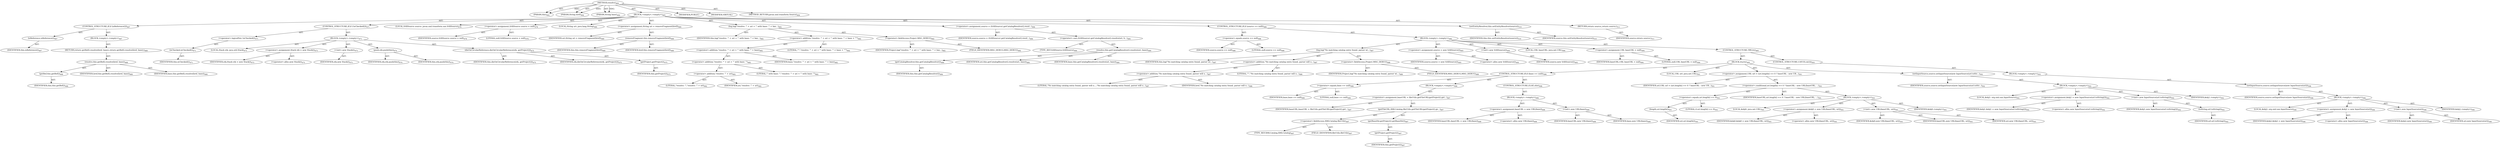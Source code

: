 digraph "resolve" {  
"111669149711" [label = <(METHOD,resolve)<SUB>464</SUB>> ]
"115964117006" [label = <(PARAM,this)<SUB>464</SUB>> ]
"115964117034" [label = <(PARAM,String href)<SUB>464</SUB>> ]
"115964117035" [label = <(PARAM,String base)<SUB>464</SUB>> ]
"25769803808" [label = <(BLOCK,&lt;empty&gt;,&lt;empty&gt;)<SUB>465</SUB>> ]
"47244640273" [label = <(CONTROL_STRUCTURE,IF,if (isReference()))<SUB>467</SUB>> ]
"30064771200" [label = <(isReference,isReference())<SUB>467</SUB>> ]
"68719476790" [label = <(IDENTIFIER,this,isReference())<SUB>467</SUB>> ]
"25769803809" [label = <(BLOCK,&lt;empty&gt;,&lt;empty&gt;)<SUB>467</SUB>> ]
"146028888071" [label = <(RETURN,return getRef().resolve(href, base);,return getRef().resolve(href, base);)<SUB>468</SUB>> ]
"30064771201" [label = <(resolve,this.getRef().resolve(href, base))<SUB>468</SUB>> ]
"30064771202" [label = <(getRef,this.getRef())<SUB>468</SUB>> ]
"68719476791" [label = <(IDENTIFIER,this,this.getRef())<SUB>468</SUB>> ]
"68719476902" [label = <(IDENTIFIER,href,this.getRef().resolve(href, base))<SUB>468</SUB>> ]
"68719476903" [label = <(IDENTIFIER,base,this.getRef().resolve(href, base))<SUB>468</SUB>> ]
"47244640274" [label = <(CONTROL_STRUCTURE,IF,if (!isChecked()))<SUB>471</SUB>> ]
"30064771203" [label = <(&lt;operator&gt;.logicalNot,!isChecked())<SUB>471</SUB>> ]
"30064771204" [label = <(isChecked,isChecked())<SUB>471</SUB>> ]
"68719476792" [label = <(IDENTIFIER,this,isChecked())<SUB>471</SUB>> ]
"25769803810" [label = <(BLOCK,&lt;empty&gt;,&lt;empty&gt;)<SUB>471</SUB>> ]
"94489280519" [label = <(LOCAL,Stack stk: java.util.Stack)<SUB>473</SUB>> ]
"30064771205" [label = <(&lt;operator&gt;.assignment,Stack stk = new Stack())<SUB>473</SUB>> ]
"68719476904" [label = <(IDENTIFIER,stk,Stack stk = new Stack())<SUB>473</SUB>> ]
"30064771206" [label = <(&lt;operator&gt;.alloc,new Stack())<SUB>473</SUB>> ]
"30064771207" [label = <(&lt;init&gt;,new Stack())<SUB>473</SUB>> ]
"68719476905" [label = <(IDENTIFIER,stk,new Stack())<SUB>473</SUB>> ]
"30064771208" [label = <(push,stk.push(this))<SUB>474</SUB>> ]
"68719476906" [label = <(IDENTIFIER,stk,stk.push(this))<SUB>474</SUB>> ]
"68719476793" [label = <(IDENTIFIER,this,stk.push(this))<SUB>474</SUB>> ]
"30064771209" [label = <(dieOnCircularReference,dieOnCircularReference(stk, getProject()))<SUB>475</SUB>> ]
"68719476795" [label = <(IDENTIFIER,this,dieOnCircularReference(stk, getProject()))<SUB>475</SUB>> ]
"68719476907" [label = <(IDENTIFIER,stk,dieOnCircularReference(stk, getProject()))<SUB>475</SUB>> ]
"30064771210" [label = <(getProject,getProject())<SUB>475</SUB>> ]
"68719476794" [label = <(IDENTIFIER,this,getProject())<SUB>475</SUB>> ]
"94489280520" [label = <(LOCAL,SAXSource source: javax.xml.transform.sax.SAXSource)<SUB>478</SUB>> ]
"30064771211" [label = <(&lt;operator&gt;.assignment,SAXSource source = null)<SUB>478</SUB>> ]
"68719476908" [label = <(IDENTIFIER,source,SAXSource source = null)<SUB>478</SUB>> ]
"90194313234" [label = <(LITERAL,null,SAXSource source = null)<SUB>478</SUB>> ]
"94489280521" [label = <(LOCAL,String uri: java.lang.String)<SUB>480</SUB>> ]
"30064771212" [label = <(&lt;operator&gt;.assignment,String uri = removeFragment(href))<SUB>480</SUB>> ]
"68719476909" [label = <(IDENTIFIER,uri,String uri = removeFragment(href))<SUB>480</SUB>> ]
"30064771213" [label = <(removeFragment,this.removeFragment(href))<SUB>480</SUB>> ]
"68719476796" [label = <(IDENTIFIER,this,this.removeFragment(href))<SUB>480</SUB>> ]
"68719476910" [label = <(IDENTIFIER,href,this.removeFragment(href))<SUB>480</SUB>> ]
"30064771214" [label = <(log,log(&quot;resolve: '&quot; + uri + &quot;' with base: '&quot; + bas...)<SUB>482</SUB>> ]
"68719476797" [label = <(IDENTIFIER,this,log(&quot;resolve: '&quot; + uri + &quot;' with base: '&quot; + bas...)<SUB>482</SUB>> ]
"30064771215" [label = <(&lt;operator&gt;.addition,&quot;resolve: '&quot; + uri + &quot;' with base: '&quot; + base + &quot;'&quot;)<SUB>482</SUB>> ]
"30064771216" [label = <(&lt;operator&gt;.addition,&quot;resolve: '&quot; + uri + &quot;' with base: '&quot; + base)<SUB>482</SUB>> ]
"30064771217" [label = <(&lt;operator&gt;.addition,&quot;resolve: '&quot; + uri + &quot;' with base: '&quot;)<SUB>482</SUB>> ]
"30064771218" [label = <(&lt;operator&gt;.addition,&quot;resolve: '&quot; + uri)<SUB>482</SUB>> ]
"90194313235" [label = <(LITERAL,&quot;resolve: '&quot;,&quot;resolve: '&quot; + uri)<SUB>482</SUB>> ]
"68719476911" [label = <(IDENTIFIER,uri,&quot;resolve: '&quot; + uri)<SUB>482</SUB>> ]
"90194313236" [label = <(LITERAL,&quot;' with base: '&quot;,&quot;resolve: '&quot; + uri + &quot;' with base: '&quot;)<SUB>482</SUB>> ]
"68719476912" [label = <(IDENTIFIER,base,&quot;resolve: '&quot; + uri + &quot;' with base: '&quot; + base)<SUB>482</SUB>> ]
"90194313237" [label = <(LITERAL,&quot;'&quot;,&quot;resolve: '&quot; + uri + &quot;' with base: '&quot; + base + &quot;'&quot;)<SUB>482</SUB>> ]
"30064771219" [label = <(&lt;operator&gt;.fieldAccess,Project.MSG_DEBUG)<SUB>482</SUB>> ]
"68719476913" [label = <(IDENTIFIER,Project,log(&quot;resolve: '&quot; + uri + &quot;' with base: '&quot; + bas...)<SUB>482</SUB>> ]
"55834574869" [label = <(FIELD_IDENTIFIER,MSG_DEBUG,MSG_DEBUG)<SUB>482</SUB>> ]
"30064771220" [label = <(&lt;operator&gt;.assignment,source = (SAXSource) getCatalogResolver().resol...)<SUB>484</SUB>> ]
"68719476914" [label = <(IDENTIFIER,source,source = (SAXSource) getCatalogResolver().resol...)<SUB>484</SUB>> ]
"30064771221" [label = <(&lt;operator&gt;.cast,(SAXSource) getCatalogResolver().resolve(uri, b...)<SUB>484</SUB>> ]
"180388626432" [label = <(TYPE_REF,SAXSource,SAXSource)<SUB>484</SUB>> ]
"30064771222" [label = <(resolve,this.getCatalogResolver().resolve(uri, base))<SUB>484</SUB>> ]
"30064771223" [label = <(getCatalogResolver,this.getCatalogResolver())<SUB>484</SUB>> ]
"68719476798" [label = <(IDENTIFIER,this,this.getCatalogResolver())<SUB>484</SUB>> ]
"68719476915" [label = <(IDENTIFIER,uri,this.getCatalogResolver().resolve(uri, base))<SUB>484</SUB>> ]
"68719476916" [label = <(IDENTIFIER,base,this.getCatalogResolver().resolve(uri, base))<SUB>484</SUB>> ]
"47244640275" [label = <(CONTROL_STRUCTURE,IF,if (source == null))<SUB>486</SUB>> ]
"30064771224" [label = <(&lt;operator&gt;.equals,source == null)<SUB>486</SUB>> ]
"68719476917" [label = <(IDENTIFIER,source,source == null)<SUB>486</SUB>> ]
"90194313238" [label = <(LITERAL,null,source == null)<SUB>486</SUB>> ]
"25769803811" [label = <(BLOCK,&lt;empty&gt;,&lt;empty&gt;)<SUB>486</SUB>> ]
"30064771225" [label = <(log,log(&quot;No matching catalog entry found, parser wi...)<SUB>487</SUB>> ]
"68719476799" [label = <(IDENTIFIER,this,log(&quot;No matching catalog entry found, parser wi...)<SUB>487</SUB>> ]
"30064771226" [label = <(&lt;operator&gt;.addition,&quot;No matching catalog entry found, parser will u...)<SUB>487</SUB>> ]
"30064771227" [label = <(&lt;operator&gt;.addition,&quot;No matching catalog entry found, parser will u...)<SUB>487</SUB>> ]
"90194313239" [label = <(LITERAL,&quot;No matching catalog entry found, parser will u...,&quot;No matching catalog entry found, parser will u...)<SUB>487</SUB>> ]
"68719476918" [label = <(IDENTIFIER,href,&quot;No matching catalog entry found, parser will u...)<SUB>488</SUB>> ]
"90194313240" [label = <(LITERAL,&quot;'&quot;,&quot;No matching catalog entry found, parser will u...)<SUB>488</SUB>> ]
"30064771228" [label = <(&lt;operator&gt;.fieldAccess,Project.MSG_DEBUG)<SUB>488</SUB>> ]
"68719476919" [label = <(IDENTIFIER,Project,log(&quot;No matching catalog entry found, parser wi...)<SUB>488</SUB>> ]
"55834574870" [label = <(FIELD_IDENTIFIER,MSG_DEBUG,MSG_DEBUG)<SUB>488</SUB>> ]
"30064771229" [label = <(&lt;operator&gt;.assignment,source = new SAXSource())<SUB>493</SUB>> ]
"68719476920" [label = <(IDENTIFIER,source,source = new SAXSource())<SUB>493</SUB>> ]
"30064771230" [label = <(&lt;operator&gt;.alloc,new SAXSource())<SUB>493</SUB>> ]
"30064771231" [label = <(&lt;init&gt;,new SAXSource())<SUB>493</SUB>> ]
"68719476921" [label = <(IDENTIFIER,source,new SAXSource())<SUB>493</SUB>> ]
"94489280522" [label = <(LOCAL,URL baseURL: java.net.URL)<SUB>494</SUB>> ]
"30064771232" [label = <(&lt;operator&gt;.assignment,URL baseURL = null)<SUB>494</SUB>> ]
"68719476922" [label = <(IDENTIFIER,baseURL,URL baseURL = null)<SUB>494</SUB>> ]
"90194313241" [label = <(LITERAL,null,URL baseURL = null)<SUB>494</SUB>> ]
"47244640276" [label = <(CONTROL_STRUCTURE,TRY,try)<SUB>495</SUB>> ]
"25769803812" [label = <(BLOCK,try,try)<SUB>495</SUB>> ]
"47244640277" [label = <(CONTROL_STRUCTURE,IF,if (base == null))<SUB>496</SUB>> ]
"30064771233" [label = <(&lt;operator&gt;.equals,base == null)<SUB>496</SUB>> ]
"68719476923" [label = <(IDENTIFIER,base,base == null)<SUB>496</SUB>> ]
"90194313242" [label = <(LITERAL,null,base == null)<SUB>496</SUB>> ]
"25769803813" [label = <(BLOCK,&lt;empty&gt;,&lt;empty&gt;)<SUB>496</SUB>> ]
"30064771234" [label = <(&lt;operator&gt;.assignment,baseURL = fileUtils.getFileURL(getProject().get...)<SUB>497</SUB>> ]
"68719476924" [label = <(IDENTIFIER,baseURL,baseURL = fileUtils.getFileURL(getProject().get...)<SUB>497</SUB>> ]
"30064771235" [label = <(getFileURL,XMLCatalog.fileUtils.getFileURL(getProject().ge...)<SUB>497</SUB>> ]
"30064771236" [label = <(&lt;operator&gt;.fieldAccess,XMLCatalog.fileUtils)<SUB>497</SUB>> ]
"180388626433" [label = <(TYPE_REF,XMLCatalog,XMLCatalog)<SUB>497</SUB>> ]
"55834574871" [label = <(FIELD_IDENTIFIER,fileUtils,fileUtils)<SUB>497</SUB>> ]
"30064771237" [label = <(getBaseDir,getProject().getBaseDir())<SUB>497</SUB>> ]
"30064771238" [label = <(getProject,getProject())<SUB>497</SUB>> ]
"68719476800" [label = <(IDENTIFIER,this,getProject())<SUB>497</SUB>> ]
"47244640278" [label = <(CONTROL_STRUCTURE,ELSE,else)<SUB>498</SUB>> ]
"25769803814" [label = <(BLOCK,&lt;empty&gt;,&lt;empty&gt;)<SUB>498</SUB>> ]
"30064771239" [label = <(&lt;operator&gt;.assignment,baseURL = new URL(base))<SUB>499</SUB>> ]
"68719476925" [label = <(IDENTIFIER,baseURL,baseURL = new URL(base))<SUB>499</SUB>> ]
"30064771240" [label = <(&lt;operator&gt;.alloc,new URL(base))<SUB>499</SUB>> ]
"30064771241" [label = <(&lt;init&gt;,new URL(base))<SUB>499</SUB>> ]
"68719476926" [label = <(IDENTIFIER,baseURL,new URL(base))<SUB>499</SUB>> ]
"68719476927" [label = <(IDENTIFIER,base,new URL(base))<SUB>499</SUB>> ]
"94489280523" [label = <(LOCAL,URL url: java.net.URL)<SUB>501</SUB>> ]
"30064771242" [label = <(&lt;operator&gt;.assignment,URL url = (uri.length() == 0 ? baseURL : new UR...)<SUB>501</SUB>> ]
"68719476928" [label = <(IDENTIFIER,url,URL url = (uri.length() == 0 ? baseURL : new UR...)<SUB>501</SUB>> ]
"30064771243" [label = <(&lt;operator&gt;.conditional,uri.length() == 0 ? baseURL : new URL(baseURL, ...)<SUB>501</SUB>> ]
"30064771244" [label = <(&lt;operator&gt;.equals,uri.length() == 0)<SUB>501</SUB>> ]
"30064771245" [label = <(length,uri.length())<SUB>501</SUB>> ]
"68719476929" [label = <(IDENTIFIER,uri,uri.length())<SUB>501</SUB>> ]
"90194313243" [label = <(LITERAL,0,uri.length() == 0)<SUB>501</SUB>> ]
"68719476930" [label = <(IDENTIFIER,baseURL,uri.length() == 0 ? baseURL : new URL(baseURL, ...)<SUB>501</SUB>> ]
"25769803815" [label = <(BLOCK,&lt;empty&gt;,&lt;empty&gt;)<SUB>501</SUB>> ]
"94489280524" [label = <(LOCAL,$obj0: java.net.URL)<SUB>501</SUB>> ]
"30064771246" [label = <(&lt;operator&gt;.assignment,$obj0 = new URL(baseURL, uri))<SUB>501</SUB>> ]
"68719476931" [label = <(IDENTIFIER,$obj0,$obj0 = new URL(baseURL, uri))<SUB>501</SUB>> ]
"30064771247" [label = <(&lt;operator&gt;.alloc,new URL(baseURL, uri))<SUB>501</SUB>> ]
"30064771248" [label = <(&lt;init&gt;,new URL(baseURL, uri))<SUB>501</SUB>> ]
"68719476932" [label = <(IDENTIFIER,$obj0,new URL(baseURL, uri))<SUB>501</SUB>> ]
"68719476933" [label = <(IDENTIFIER,baseURL,new URL(baseURL, uri))<SUB>501</SUB>> ]
"68719476934" [label = <(IDENTIFIER,uri,new URL(baseURL, uri))<SUB>501</SUB>> ]
"68719476935" [label = <(IDENTIFIER,$obj0,&lt;empty&gt;)<SUB>501</SUB>> ]
"30064771249" [label = <(setInputSource,source.setInputSource(new InputSource(url.toStr...)<SUB>502</SUB>> ]
"68719476936" [label = <(IDENTIFIER,source,source.setInputSource(new InputSource(url.toStr...)<SUB>502</SUB>> ]
"25769803816" [label = <(BLOCK,&lt;empty&gt;,&lt;empty&gt;)<SUB>502</SUB>> ]
"94489280525" [label = <(LOCAL,$obj1: org.xml.sax.InputSource)<SUB>502</SUB>> ]
"30064771250" [label = <(&lt;operator&gt;.assignment,$obj1 = new InputSource(url.toString()))<SUB>502</SUB>> ]
"68719476937" [label = <(IDENTIFIER,$obj1,$obj1 = new InputSource(url.toString()))<SUB>502</SUB>> ]
"30064771251" [label = <(&lt;operator&gt;.alloc,new InputSource(url.toString()))<SUB>502</SUB>> ]
"30064771252" [label = <(&lt;init&gt;,new InputSource(url.toString()))<SUB>502</SUB>> ]
"68719476938" [label = <(IDENTIFIER,$obj1,new InputSource(url.toString()))<SUB>502</SUB>> ]
"30064771253" [label = <(toString,url.toString())<SUB>502</SUB>> ]
"68719476939" [label = <(IDENTIFIER,url,url.toString())<SUB>502</SUB>> ]
"68719476940" [label = <(IDENTIFIER,$obj1,&lt;empty&gt;)<SUB>502</SUB>> ]
"47244640279" [label = <(CONTROL_STRUCTURE,CATCH,catch)<SUB>503</SUB>> ]
"25769803817" [label = <(BLOCK,&lt;empty&gt;,&lt;empty&gt;)<SUB>503</SUB>> ]
"30064771254" [label = <(setInputSource,source.setInputSource(new InputSource(uri)))<SUB>506</SUB>> ]
"68719476941" [label = <(IDENTIFIER,source,source.setInputSource(new InputSource(uri)))<SUB>506</SUB>> ]
"25769803818" [label = <(BLOCK,&lt;empty&gt;,&lt;empty&gt;)<SUB>506</SUB>> ]
"94489280526" [label = <(LOCAL,$obj2: org.xml.sax.InputSource)<SUB>506</SUB>> ]
"30064771255" [label = <(&lt;operator&gt;.assignment,$obj2 = new InputSource(uri))<SUB>506</SUB>> ]
"68719476942" [label = <(IDENTIFIER,$obj2,$obj2 = new InputSource(uri))<SUB>506</SUB>> ]
"30064771256" [label = <(&lt;operator&gt;.alloc,new InputSource(uri))<SUB>506</SUB>> ]
"30064771257" [label = <(&lt;init&gt;,new InputSource(uri))<SUB>506</SUB>> ]
"68719476943" [label = <(IDENTIFIER,$obj2,new InputSource(uri))<SUB>506</SUB>> ]
"68719476944" [label = <(IDENTIFIER,uri,new InputSource(uri))<SUB>506</SUB>> ]
"68719476945" [label = <(IDENTIFIER,$obj2,&lt;empty&gt;)<SUB>506</SUB>> ]
"30064771258" [label = <(setEntityResolver,this.setEntityResolver(source))<SUB>510</SUB>> ]
"68719476801" [label = <(IDENTIFIER,this,this.setEntityResolver(source))<SUB>510</SUB>> ]
"68719476946" [label = <(IDENTIFIER,source,this.setEntityResolver(source))<SUB>510</SUB>> ]
"146028888072" [label = <(RETURN,return source;,return source;)<SUB>511</SUB>> ]
"68719476947" [label = <(IDENTIFIER,source,return source;)<SUB>511</SUB>> ]
"133143986215" [label = <(MODIFIER,PUBLIC)> ]
"133143986216" [label = <(MODIFIER,VIRTUAL)> ]
"128849018895" [label = <(METHOD_RETURN,javax.xml.transform.Source)<SUB>464</SUB>> ]
  "111669149711" -> "115964117006"  [ label = "AST: "] 
  "111669149711" -> "115964117034"  [ label = "AST: "] 
  "111669149711" -> "115964117035"  [ label = "AST: "] 
  "111669149711" -> "25769803808"  [ label = "AST: "] 
  "111669149711" -> "133143986215"  [ label = "AST: "] 
  "111669149711" -> "133143986216"  [ label = "AST: "] 
  "111669149711" -> "128849018895"  [ label = "AST: "] 
  "25769803808" -> "47244640273"  [ label = "AST: "] 
  "25769803808" -> "47244640274"  [ label = "AST: "] 
  "25769803808" -> "94489280520"  [ label = "AST: "] 
  "25769803808" -> "30064771211"  [ label = "AST: "] 
  "25769803808" -> "94489280521"  [ label = "AST: "] 
  "25769803808" -> "30064771212"  [ label = "AST: "] 
  "25769803808" -> "30064771214"  [ label = "AST: "] 
  "25769803808" -> "30064771220"  [ label = "AST: "] 
  "25769803808" -> "47244640275"  [ label = "AST: "] 
  "25769803808" -> "30064771258"  [ label = "AST: "] 
  "25769803808" -> "146028888072"  [ label = "AST: "] 
  "47244640273" -> "30064771200"  [ label = "AST: "] 
  "47244640273" -> "25769803809"  [ label = "AST: "] 
  "30064771200" -> "68719476790"  [ label = "AST: "] 
  "25769803809" -> "146028888071"  [ label = "AST: "] 
  "146028888071" -> "30064771201"  [ label = "AST: "] 
  "30064771201" -> "30064771202"  [ label = "AST: "] 
  "30064771201" -> "68719476902"  [ label = "AST: "] 
  "30064771201" -> "68719476903"  [ label = "AST: "] 
  "30064771202" -> "68719476791"  [ label = "AST: "] 
  "47244640274" -> "30064771203"  [ label = "AST: "] 
  "47244640274" -> "25769803810"  [ label = "AST: "] 
  "30064771203" -> "30064771204"  [ label = "AST: "] 
  "30064771204" -> "68719476792"  [ label = "AST: "] 
  "25769803810" -> "94489280519"  [ label = "AST: "] 
  "25769803810" -> "30064771205"  [ label = "AST: "] 
  "25769803810" -> "30064771207"  [ label = "AST: "] 
  "25769803810" -> "30064771208"  [ label = "AST: "] 
  "25769803810" -> "30064771209"  [ label = "AST: "] 
  "30064771205" -> "68719476904"  [ label = "AST: "] 
  "30064771205" -> "30064771206"  [ label = "AST: "] 
  "30064771207" -> "68719476905"  [ label = "AST: "] 
  "30064771208" -> "68719476906"  [ label = "AST: "] 
  "30064771208" -> "68719476793"  [ label = "AST: "] 
  "30064771209" -> "68719476795"  [ label = "AST: "] 
  "30064771209" -> "68719476907"  [ label = "AST: "] 
  "30064771209" -> "30064771210"  [ label = "AST: "] 
  "30064771210" -> "68719476794"  [ label = "AST: "] 
  "30064771211" -> "68719476908"  [ label = "AST: "] 
  "30064771211" -> "90194313234"  [ label = "AST: "] 
  "30064771212" -> "68719476909"  [ label = "AST: "] 
  "30064771212" -> "30064771213"  [ label = "AST: "] 
  "30064771213" -> "68719476796"  [ label = "AST: "] 
  "30064771213" -> "68719476910"  [ label = "AST: "] 
  "30064771214" -> "68719476797"  [ label = "AST: "] 
  "30064771214" -> "30064771215"  [ label = "AST: "] 
  "30064771214" -> "30064771219"  [ label = "AST: "] 
  "30064771215" -> "30064771216"  [ label = "AST: "] 
  "30064771215" -> "90194313237"  [ label = "AST: "] 
  "30064771216" -> "30064771217"  [ label = "AST: "] 
  "30064771216" -> "68719476912"  [ label = "AST: "] 
  "30064771217" -> "30064771218"  [ label = "AST: "] 
  "30064771217" -> "90194313236"  [ label = "AST: "] 
  "30064771218" -> "90194313235"  [ label = "AST: "] 
  "30064771218" -> "68719476911"  [ label = "AST: "] 
  "30064771219" -> "68719476913"  [ label = "AST: "] 
  "30064771219" -> "55834574869"  [ label = "AST: "] 
  "30064771220" -> "68719476914"  [ label = "AST: "] 
  "30064771220" -> "30064771221"  [ label = "AST: "] 
  "30064771221" -> "180388626432"  [ label = "AST: "] 
  "30064771221" -> "30064771222"  [ label = "AST: "] 
  "30064771222" -> "30064771223"  [ label = "AST: "] 
  "30064771222" -> "68719476915"  [ label = "AST: "] 
  "30064771222" -> "68719476916"  [ label = "AST: "] 
  "30064771223" -> "68719476798"  [ label = "AST: "] 
  "47244640275" -> "30064771224"  [ label = "AST: "] 
  "47244640275" -> "25769803811"  [ label = "AST: "] 
  "30064771224" -> "68719476917"  [ label = "AST: "] 
  "30064771224" -> "90194313238"  [ label = "AST: "] 
  "25769803811" -> "30064771225"  [ label = "AST: "] 
  "25769803811" -> "30064771229"  [ label = "AST: "] 
  "25769803811" -> "30064771231"  [ label = "AST: "] 
  "25769803811" -> "94489280522"  [ label = "AST: "] 
  "25769803811" -> "30064771232"  [ label = "AST: "] 
  "25769803811" -> "47244640276"  [ label = "AST: "] 
  "30064771225" -> "68719476799"  [ label = "AST: "] 
  "30064771225" -> "30064771226"  [ label = "AST: "] 
  "30064771225" -> "30064771228"  [ label = "AST: "] 
  "30064771226" -> "30064771227"  [ label = "AST: "] 
  "30064771226" -> "90194313240"  [ label = "AST: "] 
  "30064771227" -> "90194313239"  [ label = "AST: "] 
  "30064771227" -> "68719476918"  [ label = "AST: "] 
  "30064771228" -> "68719476919"  [ label = "AST: "] 
  "30064771228" -> "55834574870"  [ label = "AST: "] 
  "30064771229" -> "68719476920"  [ label = "AST: "] 
  "30064771229" -> "30064771230"  [ label = "AST: "] 
  "30064771231" -> "68719476921"  [ label = "AST: "] 
  "30064771232" -> "68719476922"  [ label = "AST: "] 
  "30064771232" -> "90194313241"  [ label = "AST: "] 
  "47244640276" -> "25769803812"  [ label = "AST: "] 
  "47244640276" -> "47244640279"  [ label = "AST: "] 
  "25769803812" -> "47244640277"  [ label = "AST: "] 
  "25769803812" -> "94489280523"  [ label = "AST: "] 
  "25769803812" -> "30064771242"  [ label = "AST: "] 
  "25769803812" -> "30064771249"  [ label = "AST: "] 
  "47244640277" -> "30064771233"  [ label = "AST: "] 
  "47244640277" -> "25769803813"  [ label = "AST: "] 
  "47244640277" -> "47244640278"  [ label = "AST: "] 
  "30064771233" -> "68719476923"  [ label = "AST: "] 
  "30064771233" -> "90194313242"  [ label = "AST: "] 
  "25769803813" -> "30064771234"  [ label = "AST: "] 
  "30064771234" -> "68719476924"  [ label = "AST: "] 
  "30064771234" -> "30064771235"  [ label = "AST: "] 
  "30064771235" -> "30064771236"  [ label = "AST: "] 
  "30064771235" -> "30064771237"  [ label = "AST: "] 
  "30064771236" -> "180388626433"  [ label = "AST: "] 
  "30064771236" -> "55834574871"  [ label = "AST: "] 
  "30064771237" -> "30064771238"  [ label = "AST: "] 
  "30064771238" -> "68719476800"  [ label = "AST: "] 
  "47244640278" -> "25769803814"  [ label = "AST: "] 
  "25769803814" -> "30064771239"  [ label = "AST: "] 
  "25769803814" -> "30064771241"  [ label = "AST: "] 
  "30064771239" -> "68719476925"  [ label = "AST: "] 
  "30064771239" -> "30064771240"  [ label = "AST: "] 
  "30064771241" -> "68719476926"  [ label = "AST: "] 
  "30064771241" -> "68719476927"  [ label = "AST: "] 
  "30064771242" -> "68719476928"  [ label = "AST: "] 
  "30064771242" -> "30064771243"  [ label = "AST: "] 
  "30064771243" -> "30064771244"  [ label = "AST: "] 
  "30064771243" -> "68719476930"  [ label = "AST: "] 
  "30064771243" -> "25769803815"  [ label = "AST: "] 
  "30064771244" -> "30064771245"  [ label = "AST: "] 
  "30064771244" -> "90194313243"  [ label = "AST: "] 
  "30064771245" -> "68719476929"  [ label = "AST: "] 
  "25769803815" -> "94489280524"  [ label = "AST: "] 
  "25769803815" -> "30064771246"  [ label = "AST: "] 
  "25769803815" -> "30064771248"  [ label = "AST: "] 
  "25769803815" -> "68719476935"  [ label = "AST: "] 
  "30064771246" -> "68719476931"  [ label = "AST: "] 
  "30064771246" -> "30064771247"  [ label = "AST: "] 
  "30064771248" -> "68719476932"  [ label = "AST: "] 
  "30064771248" -> "68719476933"  [ label = "AST: "] 
  "30064771248" -> "68719476934"  [ label = "AST: "] 
  "30064771249" -> "68719476936"  [ label = "AST: "] 
  "30064771249" -> "25769803816"  [ label = "AST: "] 
  "25769803816" -> "94489280525"  [ label = "AST: "] 
  "25769803816" -> "30064771250"  [ label = "AST: "] 
  "25769803816" -> "30064771252"  [ label = "AST: "] 
  "25769803816" -> "68719476940"  [ label = "AST: "] 
  "30064771250" -> "68719476937"  [ label = "AST: "] 
  "30064771250" -> "30064771251"  [ label = "AST: "] 
  "30064771252" -> "68719476938"  [ label = "AST: "] 
  "30064771252" -> "30064771253"  [ label = "AST: "] 
  "30064771253" -> "68719476939"  [ label = "AST: "] 
  "47244640279" -> "25769803817"  [ label = "AST: "] 
  "25769803817" -> "30064771254"  [ label = "AST: "] 
  "30064771254" -> "68719476941"  [ label = "AST: "] 
  "30064771254" -> "25769803818"  [ label = "AST: "] 
  "25769803818" -> "94489280526"  [ label = "AST: "] 
  "25769803818" -> "30064771255"  [ label = "AST: "] 
  "25769803818" -> "30064771257"  [ label = "AST: "] 
  "25769803818" -> "68719476945"  [ label = "AST: "] 
  "30064771255" -> "68719476942"  [ label = "AST: "] 
  "30064771255" -> "30064771256"  [ label = "AST: "] 
  "30064771257" -> "68719476943"  [ label = "AST: "] 
  "30064771257" -> "68719476944"  [ label = "AST: "] 
  "30064771258" -> "68719476801"  [ label = "AST: "] 
  "30064771258" -> "68719476946"  [ label = "AST: "] 
  "146028888072" -> "68719476947"  [ label = "AST: "] 
  "111669149711" -> "115964117006"  [ label = "DDG: "] 
  "111669149711" -> "115964117034"  [ label = "DDG: "] 
  "111669149711" -> "115964117035"  [ label = "DDG: "] 
}
